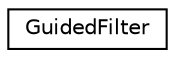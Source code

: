 digraph "Graphical Class Hierarchy"
{
 // LATEX_PDF_SIZE
  edge [fontname="Helvetica",fontsize="10",labelfontname="Helvetica",labelfontsize="10"];
  node [fontname="Helvetica",fontsize="10",shape=record];
  rankdir="LR";
  Node0 [label="GuidedFilter",height=0.2,width=0.4,color="black", fillcolor="white", style="filled",URL="$class_guided_filter.html",tooltip="An open source OpenCV guided filter implementation under the MIT license."];
}
